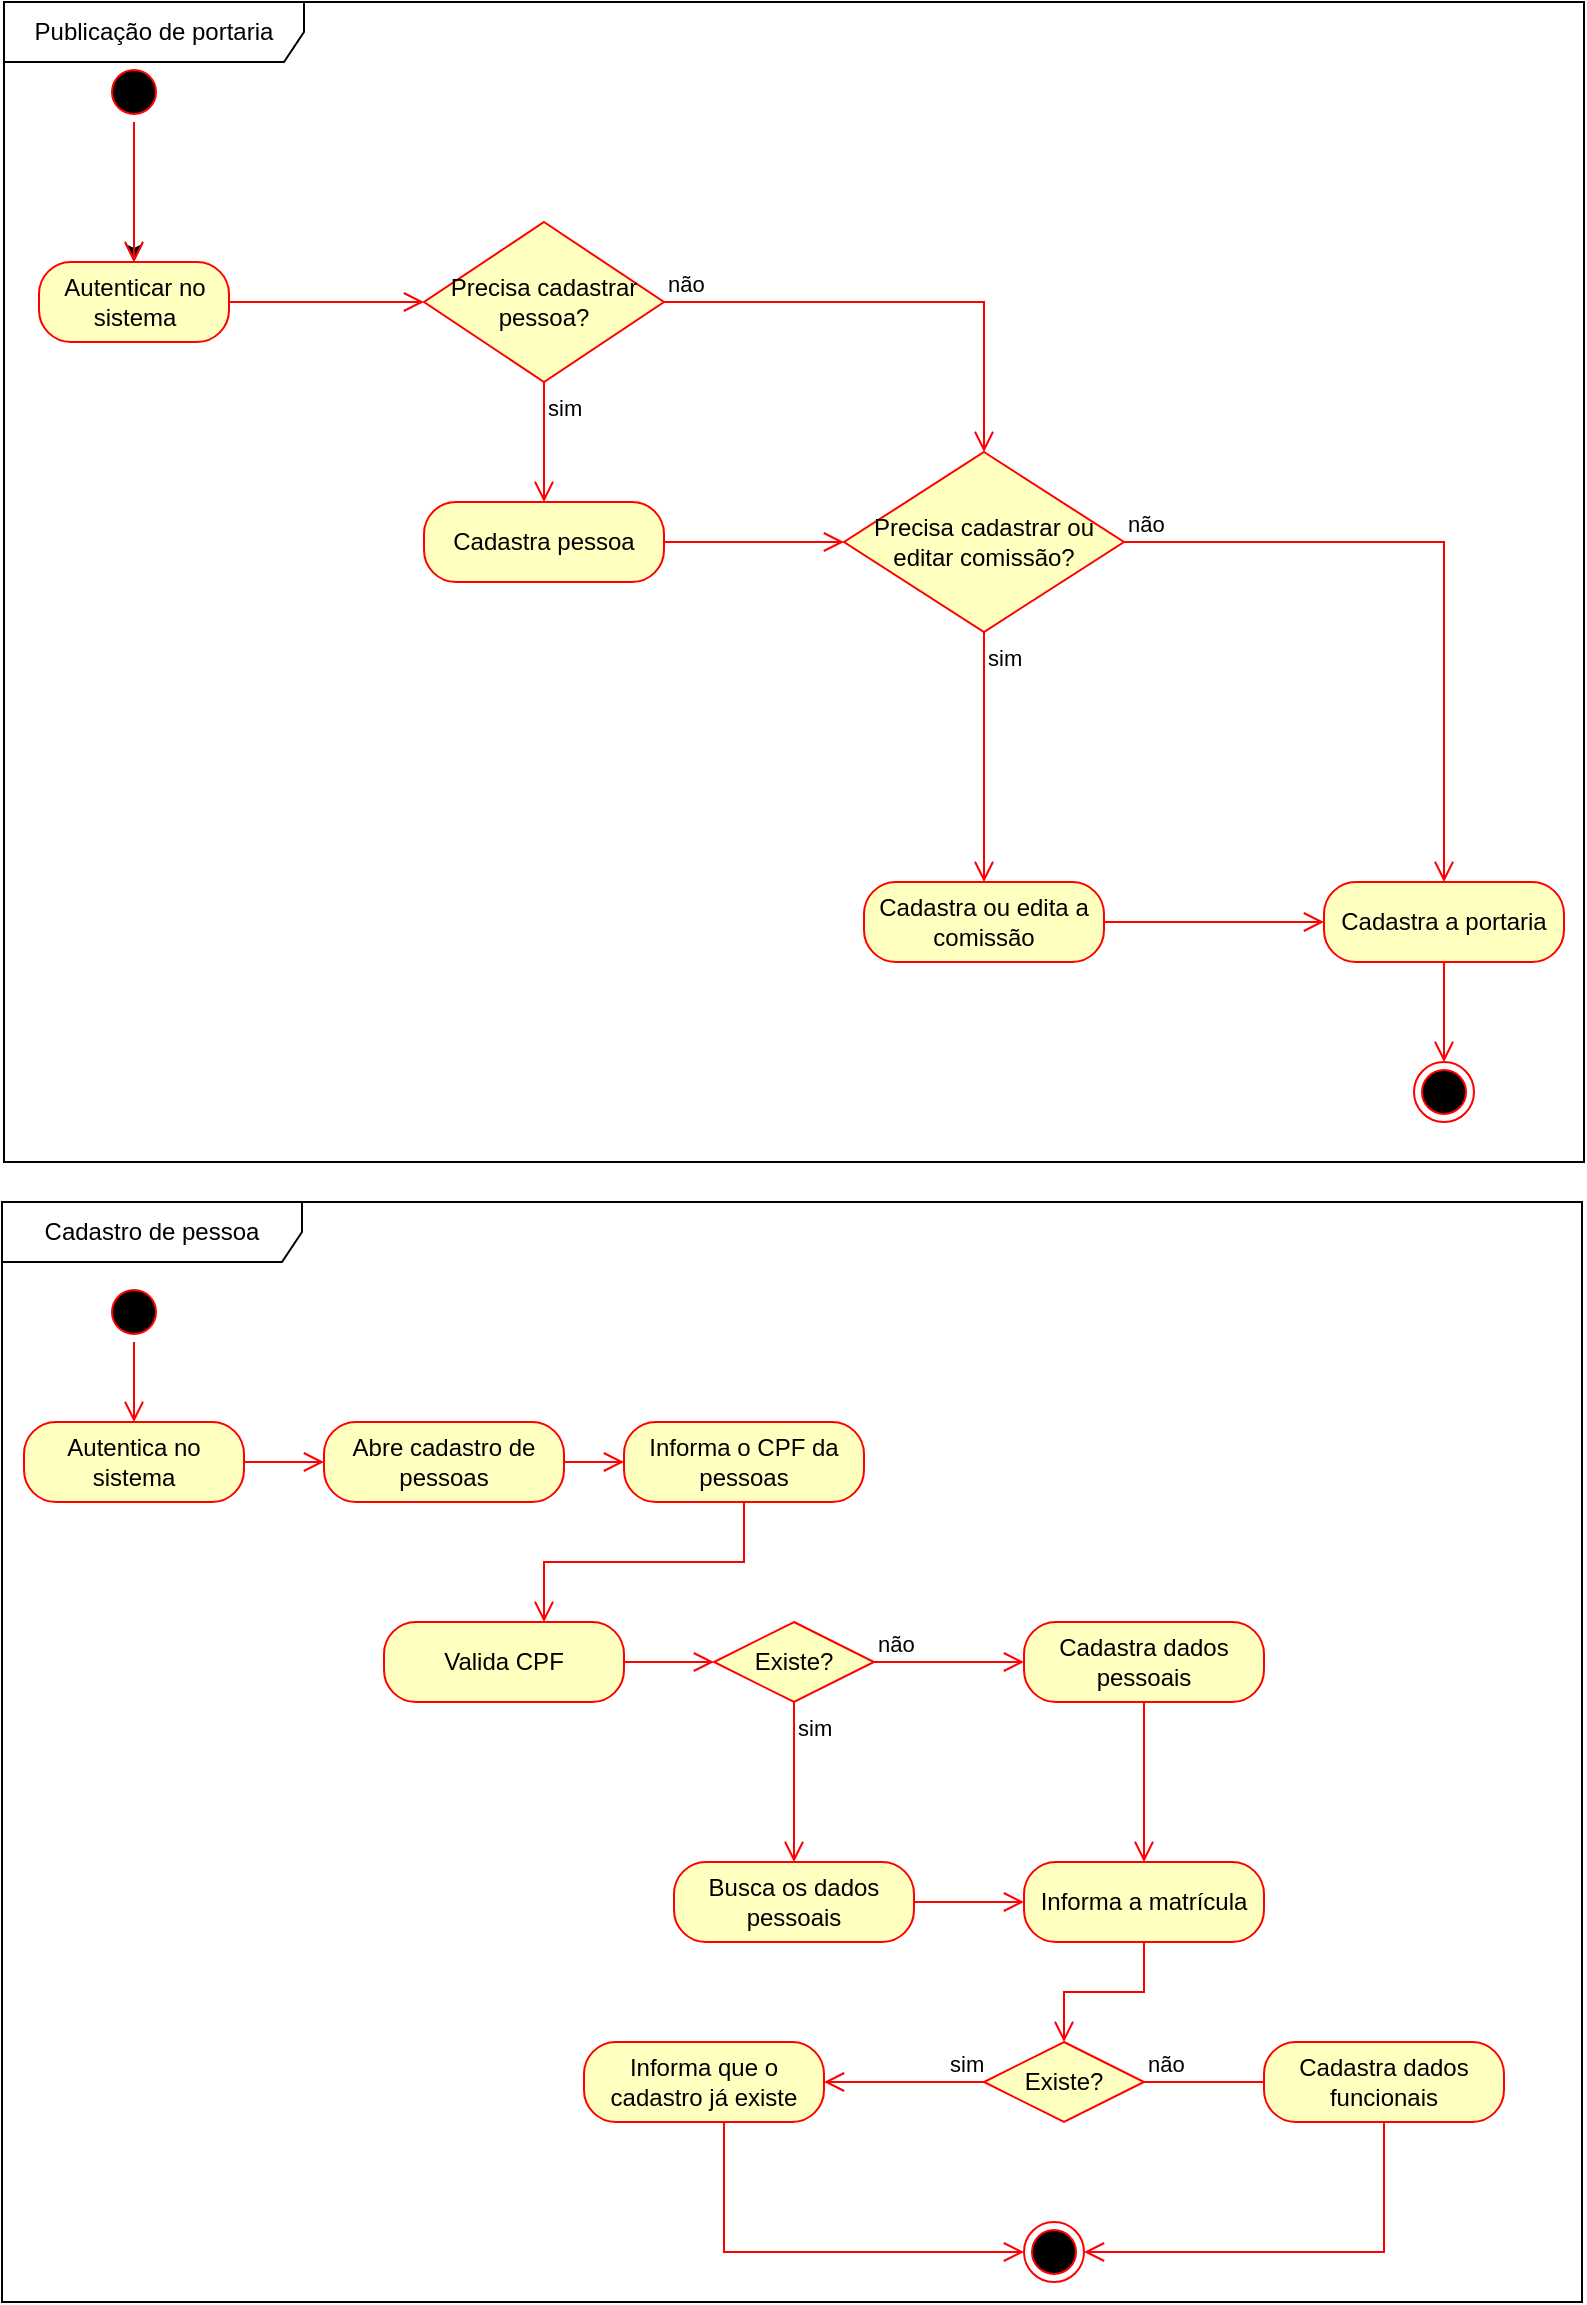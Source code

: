 <mxfile version="24.7.8">
  <diagram name="Página-1" id="c0ky9KlxzgWNIdDqHxNk">
    <mxGraphModel grid="0" page="1" gridSize="10" guides="1" tooltips="1" connect="1" arrows="1" fold="1" pageScale="1" pageWidth="827" pageHeight="1169" math="0" shadow="0">
      <root>
        <mxCell id="0" />
        <mxCell id="1" parent="0" />
        <mxCell id="BtgRNjHOx2P2itInw6qk-26" value="" style="edgeStyle=orthogonalEdgeStyle;rounded=0;orthogonalLoop=1;jettySize=auto;html=1;" edge="1" parent="1" source="BtgRNjHOx2P2itInw6qk-1" target="BtgRNjHOx2P2itInw6qk-10">
          <mxGeometry relative="1" as="geometry" />
        </mxCell>
        <mxCell id="BtgRNjHOx2P2itInw6qk-1" value="" style="ellipse;html=1;shape=startState;fillColor=#000000;strokeColor=#ff0000;" vertex="1" parent="1">
          <mxGeometry x="70" y="40" width="30" height="30" as="geometry" />
        </mxCell>
        <mxCell id="BtgRNjHOx2P2itInw6qk-2" value="" style="edgeStyle=orthogonalEdgeStyle;html=1;verticalAlign=bottom;endArrow=open;endSize=8;strokeColor=#ff0000;rounded=0;" edge="1" parent="1" source="BtgRNjHOx2P2itInw6qk-1" target="BtgRNjHOx2P2itInw6qk-10">
          <mxGeometry relative="1" as="geometry">
            <mxPoint x="85" y="130" as="targetPoint" />
          </mxGeometry>
        </mxCell>
        <mxCell id="BtgRNjHOx2P2itInw6qk-7" value="Precisa cadastrar pessoa?" style="rhombus;whiteSpace=wrap;html=1;fontColor=#000000;fillColor=#ffffc0;strokeColor=#ff0000;" vertex="1" parent="1">
          <mxGeometry x="230" y="120" width="120" height="80" as="geometry" />
        </mxCell>
        <mxCell id="BtgRNjHOx2P2itInw6qk-8" value="não" style="edgeStyle=orthogonalEdgeStyle;html=1;align=left;verticalAlign=bottom;endArrow=open;endSize=8;strokeColor=#ff0000;rounded=0;" edge="1" parent="1" source="BtgRNjHOx2P2itInw6qk-7" target="BtgRNjHOx2P2itInw6qk-13">
          <mxGeometry x="-1" relative="1" as="geometry">
            <mxPoint x="250" y="260" as="targetPoint" />
          </mxGeometry>
        </mxCell>
        <mxCell id="BtgRNjHOx2P2itInw6qk-9" value="sim" style="edgeStyle=orthogonalEdgeStyle;html=1;align=left;verticalAlign=top;endArrow=open;endSize=8;strokeColor=#ff0000;rounded=0;" edge="1" parent="1" source="BtgRNjHOx2P2itInw6qk-7" target="BtgRNjHOx2P2itInw6qk-16">
          <mxGeometry x="-1" relative="1" as="geometry">
            <mxPoint x="85" y="430" as="targetPoint" />
          </mxGeometry>
        </mxCell>
        <mxCell id="BtgRNjHOx2P2itInw6qk-10" value="Autenticar no sistema" style="rounded=1;whiteSpace=wrap;html=1;arcSize=40;fontColor=#000000;fillColor=#ffffc0;strokeColor=#ff0000;" vertex="1" parent="1">
          <mxGeometry x="37.5" y="140" width="95" height="40" as="geometry" />
        </mxCell>
        <mxCell id="BtgRNjHOx2P2itInw6qk-11" value="" style="edgeStyle=orthogonalEdgeStyle;html=1;verticalAlign=bottom;endArrow=open;endSize=8;strokeColor=#ff0000;rounded=0;" edge="1" parent="1" source="BtgRNjHOx2P2itInw6qk-10" target="BtgRNjHOx2P2itInw6qk-7">
          <mxGeometry relative="1" as="geometry">
            <mxPoint x="280" y="420" as="targetPoint" />
            <mxPoint x="230" y="200" as="sourcePoint" />
          </mxGeometry>
        </mxCell>
        <mxCell id="BtgRNjHOx2P2itInw6qk-13" value="Precisa cadastrar ou editar comissão?" style="rhombus;whiteSpace=wrap;html=1;fontColor=#000000;fillColor=#ffffc0;strokeColor=#ff0000;" vertex="1" parent="1">
          <mxGeometry x="440" y="235" width="140" height="90" as="geometry" />
        </mxCell>
        <mxCell id="BtgRNjHOx2P2itInw6qk-14" value="&lt;div&gt;não&lt;/div&gt;" style="edgeStyle=orthogonalEdgeStyle;html=1;align=left;verticalAlign=bottom;endArrow=open;endSize=8;strokeColor=#ff0000;rounded=0;" edge="1" parent="1" source="BtgRNjHOx2P2itInw6qk-13" target="BtgRNjHOx2P2itInw6qk-20">
          <mxGeometry x="-1" relative="1" as="geometry">
            <mxPoint x="439.99" y="470" as="targetPoint" />
          </mxGeometry>
        </mxCell>
        <mxCell id="BtgRNjHOx2P2itInw6qk-15" value="sim" style="edgeStyle=orthogonalEdgeStyle;html=1;align=left;verticalAlign=top;endArrow=open;endSize=8;strokeColor=#ff0000;rounded=0;" edge="1" parent="1" source="BtgRNjHOx2P2itInw6qk-13" target="BtgRNjHOx2P2itInw6qk-18">
          <mxGeometry x="-1" relative="1" as="geometry">
            <mxPoint x="360" y="520" as="targetPoint" />
          </mxGeometry>
        </mxCell>
        <mxCell id="BtgRNjHOx2P2itInw6qk-16" value="Cadastra pessoa" style="rounded=1;whiteSpace=wrap;html=1;arcSize=40;fontColor=#000000;fillColor=#ffffc0;strokeColor=#ff0000;" vertex="1" parent="1">
          <mxGeometry x="230" y="260" width="120" height="40" as="geometry" />
        </mxCell>
        <mxCell id="BtgRNjHOx2P2itInw6qk-17" value="" style="edgeStyle=orthogonalEdgeStyle;html=1;verticalAlign=bottom;endArrow=open;endSize=8;strokeColor=#ff0000;rounded=0;" edge="1" parent="1" source="BtgRNjHOx2P2itInw6qk-16" target="BtgRNjHOx2P2itInw6qk-13">
          <mxGeometry relative="1" as="geometry">
            <mxPoint x="72.5" y="580" as="targetPoint" />
          </mxGeometry>
        </mxCell>
        <mxCell id="BtgRNjHOx2P2itInw6qk-18" value="Cadastra ou edita a comissão" style="rounded=1;whiteSpace=wrap;html=1;arcSize=40;fontColor=#000000;fillColor=#ffffc0;strokeColor=#ff0000;" vertex="1" parent="1">
          <mxGeometry x="450" y="450" width="120" height="40" as="geometry" />
        </mxCell>
        <mxCell id="BtgRNjHOx2P2itInw6qk-19" value="" style="edgeStyle=orthogonalEdgeStyle;html=1;verticalAlign=bottom;endArrow=open;endSize=8;strokeColor=#ff0000;rounded=0;" edge="1" parent="1" source="BtgRNjHOx2P2itInw6qk-18" target="BtgRNjHOx2P2itInw6qk-20">
          <mxGeometry relative="1" as="geometry">
            <mxPoint x="440" y="620" as="targetPoint" />
          </mxGeometry>
        </mxCell>
        <mxCell id="BtgRNjHOx2P2itInw6qk-20" value="Cadastra a portaria" style="rounded=1;whiteSpace=wrap;html=1;arcSize=40;fontColor=#000000;fillColor=#ffffc0;strokeColor=#ff0000;" vertex="1" parent="1">
          <mxGeometry x="680" y="450" width="120" height="40" as="geometry" />
        </mxCell>
        <mxCell id="BtgRNjHOx2P2itInw6qk-21" value="" style="edgeStyle=orthogonalEdgeStyle;html=1;verticalAlign=bottom;endArrow=open;endSize=8;strokeColor=#ff0000;rounded=0;" edge="1" parent="1" source="BtgRNjHOx2P2itInw6qk-20" target="BtgRNjHOx2P2itInw6qk-23">
          <mxGeometry relative="1" as="geometry">
            <mxPoint x="640" y="440" as="targetPoint" />
          </mxGeometry>
        </mxCell>
        <mxCell id="BtgRNjHOx2P2itInw6qk-23" value="" style="ellipse;html=1;shape=endState;fillColor=#000000;strokeColor=#ff0000;" vertex="1" parent="1">
          <mxGeometry x="725.0" y="540" width="30" height="30" as="geometry" />
        </mxCell>
        <mxCell id="BtgRNjHOx2P2itInw6qk-24" value="Publicação de portaria" style="shape=umlFrame;whiteSpace=wrap;html=1;pointerEvents=0;width=150;height=30;" vertex="1" parent="1">
          <mxGeometry x="20" y="10" width="790" height="580" as="geometry" />
        </mxCell>
        <mxCell id="BtgRNjHOx2P2itInw6qk-25" value="Cadastro de pessoa" style="shape=umlFrame;whiteSpace=wrap;html=1;pointerEvents=0;width=150;height=30;" vertex="1" parent="1">
          <mxGeometry x="19" y="610" width="790" height="550" as="geometry" />
        </mxCell>
        <mxCell id="BtgRNjHOx2P2itInw6qk-29" value="" style="ellipse;html=1;shape=startState;fillColor=#000000;strokeColor=#ff0000;" vertex="1" parent="1">
          <mxGeometry x="70" y="650" width="30" height="30" as="geometry" />
        </mxCell>
        <mxCell id="BtgRNjHOx2P2itInw6qk-30" value="" style="edgeStyle=orthogonalEdgeStyle;html=1;verticalAlign=bottom;endArrow=open;endSize=8;strokeColor=#ff0000;rounded=0;" edge="1" parent="1" source="BtgRNjHOx2P2itInw6qk-29" target="BtgRNjHOx2P2itInw6qk-31">
          <mxGeometry relative="1" as="geometry">
            <mxPoint x="85" y="740" as="targetPoint" />
          </mxGeometry>
        </mxCell>
        <mxCell id="BtgRNjHOx2P2itInw6qk-31" value="Autentica no sistema" style="rounded=1;whiteSpace=wrap;html=1;arcSize=40;fontColor=#000000;fillColor=#ffffc0;strokeColor=#ff0000;" vertex="1" parent="1">
          <mxGeometry x="30" y="720" width="110" height="40" as="geometry" />
        </mxCell>
        <mxCell id="BtgRNjHOx2P2itInw6qk-33" value="Abre cadastro de pessoas" style="rounded=1;whiteSpace=wrap;html=1;arcSize=40;fontColor=#000000;fillColor=#ffffc0;strokeColor=#ff0000;" vertex="1" parent="1">
          <mxGeometry x="180" y="720" width="120" height="40" as="geometry" />
        </mxCell>
        <mxCell id="BtgRNjHOx2P2itInw6qk-34" value="" style="edgeStyle=orthogonalEdgeStyle;html=1;verticalAlign=bottom;endArrow=open;endSize=8;strokeColor=#ff0000;rounded=0;" edge="1" parent="1" source="BtgRNjHOx2P2itInw6qk-33" target="BtgRNjHOx2P2itInw6qk-36">
          <mxGeometry relative="1" as="geometry">
            <mxPoint x="260" y="870" as="targetPoint" />
          </mxGeometry>
        </mxCell>
        <mxCell id="BtgRNjHOx2P2itInw6qk-35" value="" style="edgeStyle=orthogonalEdgeStyle;html=1;verticalAlign=bottom;endArrow=open;endSize=8;strokeColor=#ff0000;rounded=0;" edge="1" parent="1" source="BtgRNjHOx2P2itInw6qk-31" target="BtgRNjHOx2P2itInw6qk-33">
          <mxGeometry relative="1" as="geometry">
            <mxPoint x="115" y="730" as="targetPoint" />
            <mxPoint x="95" y="690" as="sourcePoint" />
          </mxGeometry>
        </mxCell>
        <mxCell id="BtgRNjHOx2P2itInw6qk-36" value="Informa o CPF da pessoas" style="rounded=1;whiteSpace=wrap;html=1;arcSize=40;fontColor=#000000;fillColor=#ffffc0;strokeColor=#ff0000;" vertex="1" parent="1">
          <mxGeometry x="330" y="720" width="120" height="40" as="geometry" />
        </mxCell>
        <mxCell id="BtgRNjHOx2P2itInw6qk-37" value="Existe?" style="rhombus;whiteSpace=wrap;html=1;fontColor=#000000;fillColor=#ffffc0;strokeColor=#ff0000;" vertex="1" parent="1">
          <mxGeometry x="375" y="820" width="80" height="40" as="geometry" />
        </mxCell>
        <mxCell id="BtgRNjHOx2P2itInw6qk-38" value="não" style="edgeStyle=orthogonalEdgeStyle;html=1;align=left;verticalAlign=bottom;endArrow=open;endSize=8;strokeColor=#ff0000;rounded=0;" edge="1" parent="1" source="BtgRNjHOx2P2itInw6qk-37" target="BtgRNjHOx2P2itInw6qk-41">
          <mxGeometry x="-1" relative="1" as="geometry">
            <mxPoint x="580" y="880" as="targetPoint" />
          </mxGeometry>
        </mxCell>
        <mxCell id="BtgRNjHOx2P2itInw6qk-41" value="Cadastra dados pessoais" style="rounded=1;whiteSpace=wrap;html=1;arcSize=40;fontColor=#000000;fillColor=#ffffc0;strokeColor=#ff0000;" vertex="1" parent="1">
          <mxGeometry x="530" y="820" width="120" height="40" as="geometry" />
        </mxCell>
        <mxCell id="BtgRNjHOx2P2itInw6qk-42" value="" style="edgeStyle=orthogonalEdgeStyle;html=1;verticalAlign=bottom;endArrow=open;endSize=8;strokeColor=#ff0000;rounded=0;" edge="1" parent="1" source="BtgRNjHOx2P2itInw6qk-41" target="BtgRNjHOx2P2itInw6qk-49">
          <mxGeometry relative="1" as="geometry">
            <mxPoint x="590" y="960" as="targetPoint" />
          </mxGeometry>
        </mxCell>
        <mxCell id="BtgRNjHOx2P2itInw6qk-43" value="" style="edgeStyle=orthogonalEdgeStyle;html=1;verticalAlign=bottom;endArrow=open;endSize=8;strokeColor=#ff0000;rounded=0;" edge="1" parent="1" source="BtgRNjHOx2P2itInw6qk-36" target="BtgRNjHOx2P2itInw6qk-54">
          <mxGeometry relative="1" as="geometry">
            <mxPoint x="390" y="750" as="targetPoint" />
            <mxPoint x="320" y="750" as="sourcePoint" />
            <Array as="points">
              <mxPoint x="390" y="790" />
              <mxPoint x="290" y="790" />
            </Array>
          </mxGeometry>
        </mxCell>
        <mxCell id="BtgRNjHOx2P2itInw6qk-49" value="Informa a matrícula" style="rounded=1;whiteSpace=wrap;html=1;arcSize=40;fontColor=#000000;fillColor=#ffffc0;strokeColor=#ff0000;" vertex="1" parent="1">
          <mxGeometry x="530" y="940" width="120" height="40" as="geometry" />
        </mxCell>
        <mxCell id="BtgRNjHOx2P2itInw6qk-54" value="Valida CPF" style="rounded=1;whiteSpace=wrap;html=1;arcSize=40;fontColor=#000000;fillColor=#ffffc0;strokeColor=#ff0000;" vertex="1" parent="1">
          <mxGeometry x="210" y="820" width="120" height="40" as="geometry" />
        </mxCell>
        <mxCell id="BtgRNjHOx2P2itInw6qk-55" value="" style="edgeStyle=orthogonalEdgeStyle;html=1;verticalAlign=bottom;endArrow=open;endSize=8;strokeColor=#ff0000;rounded=0;" edge="1" parent="1" source="BtgRNjHOx2P2itInw6qk-54" target="BtgRNjHOx2P2itInw6qk-37">
          <mxGeometry relative="1" as="geometry">
            <mxPoint x="520" y="820" as="targetPoint" />
          </mxGeometry>
        </mxCell>
        <mxCell id="BtgRNjHOx2P2itInw6qk-56" value="sim" style="edgeStyle=orthogonalEdgeStyle;html=1;align=left;verticalAlign=top;endArrow=open;endSize=8;strokeColor=#ff0000;rounded=0;" edge="1" parent="1" source="BtgRNjHOx2P2itInw6qk-37" target="BtgRNjHOx2P2itInw6qk-70">
          <mxGeometry x="-1" relative="1" as="geometry">
            <mxPoint x="420" y="854.74" as="targetPoint" />
            <mxPoint x="310" y="1004.74" as="sourcePoint" />
            <Array as="points" />
          </mxGeometry>
        </mxCell>
        <mxCell id="BtgRNjHOx2P2itInw6qk-57" value="Existe?" style="rhombus;whiteSpace=wrap;html=1;fontColor=#000000;fillColor=#ffffc0;strokeColor=#ff0000;" vertex="1" parent="1">
          <mxGeometry x="510" y="1030" width="80" height="40" as="geometry" />
        </mxCell>
        <mxCell id="BtgRNjHOx2P2itInw6qk-58" value="não" style="edgeStyle=orthogonalEdgeStyle;html=1;align=left;verticalAlign=bottom;endArrow=open;endSize=8;strokeColor=#ff0000;rounded=0;" edge="1" parent="1" source="BtgRNjHOx2P2itInw6qk-57">
          <mxGeometry x="-1" relative="1" as="geometry">
            <mxPoint x="670" y="1050" as="targetPoint" />
          </mxGeometry>
        </mxCell>
        <mxCell id="BtgRNjHOx2P2itInw6qk-59" value="sim" style="edgeStyle=orthogonalEdgeStyle;html=1;align=left;verticalAlign=top;endArrow=open;endSize=8;strokeColor=#ff0000;rounded=0;" edge="1" parent="1">
          <mxGeometry x="-0.525" y="-22" relative="1" as="geometry">
            <mxPoint x="430" y="1050" as="targetPoint" />
            <mxPoint x="510" y="1050" as="sourcePoint" />
            <mxPoint as="offset" />
          </mxGeometry>
        </mxCell>
        <mxCell id="BtgRNjHOx2P2itInw6qk-60" value="" style="edgeStyle=orthogonalEdgeStyle;html=1;verticalAlign=bottom;endArrow=open;endSize=8;strokeColor=#ff0000;rounded=0;" edge="1" parent="1" source="BtgRNjHOx2P2itInw6qk-49" target="BtgRNjHOx2P2itInw6qk-57">
          <mxGeometry relative="1" as="geometry">
            <mxPoint x="560" y="950" as="targetPoint" />
            <mxPoint x="560" y="870" as="sourcePoint" />
          </mxGeometry>
        </mxCell>
        <mxCell id="BtgRNjHOx2P2itInw6qk-62" value="Cadastra dados funcionais" style="rounded=1;whiteSpace=wrap;html=1;arcSize=40;fontColor=#000000;fillColor=#ffffc0;strokeColor=#ff0000;" vertex="1" parent="1">
          <mxGeometry x="650" y="1030" width="120" height="40" as="geometry" />
        </mxCell>
        <mxCell id="BtgRNjHOx2P2itInw6qk-63" value="" style="edgeStyle=orthogonalEdgeStyle;html=1;verticalAlign=bottom;endArrow=open;endSize=8;strokeColor=#ff0000;rounded=0;entryX=1;entryY=0.5;entryDx=0;entryDy=0;" edge="1" parent="1" source="BtgRNjHOx2P2itInw6qk-62" target="BtgRNjHOx2P2itInw6qk-72">
          <mxGeometry relative="1" as="geometry">
            <mxPoint x="730" y="1130" as="targetPoint" />
            <Array as="points">
              <mxPoint x="710" y="1135" />
            </Array>
          </mxGeometry>
        </mxCell>
        <mxCell id="BtgRNjHOx2P2itInw6qk-67" value="Informa que o cadastro já existe" style="rounded=1;whiteSpace=wrap;html=1;arcSize=40;fontColor=#000000;fillColor=#ffffc0;strokeColor=#ff0000;" vertex="1" parent="1">
          <mxGeometry x="310" y="1030" width="120" height="40" as="geometry" />
        </mxCell>
        <mxCell id="BtgRNjHOx2P2itInw6qk-70" value="Busca os dados pessoais" style="rounded=1;whiteSpace=wrap;html=1;arcSize=40;fontColor=#000000;fillColor=#ffffc0;strokeColor=#ff0000;" vertex="1" parent="1">
          <mxGeometry x="355" y="940" width="120" height="40" as="geometry" />
        </mxCell>
        <mxCell id="BtgRNjHOx2P2itInw6qk-71" value="" style="edgeStyle=orthogonalEdgeStyle;html=1;verticalAlign=bottom;endArrow=open;endSize=8;strokeColor=#ff0000;rounded=0;" edge="1" parent="1" source="BtgRNjHOx2P2itInw6qk-70" target="BtgRNjHOx2P2itInw6qk-49">
          <mxGeometry relative="1" as="geometry">
            <mxPoint x="230" y="1030" as="targetPoint" />
          </mxGeometry>
        </mxCell>
        <mxCell id="BtgRNjHOx2P2itInw6qk-72" value="" style="ellipse;html=1;shape=endState;fillColor=#000000;strokeColor=#ff0000;" vertex="1" parent="1">
          <mxGeometry x="530" y="1120" width="30" height="30" as="geometry" />
        </mxCell>
        <mxCell id="BtgRNjHOx2P2itInw6qk-73" value="" style="edgeStyle=orthogonalEdgeStyle;html=1;verticalAlign=bottom;endArrow=open;endSize=8;strokeColor=#ff0000;rounded=0;" edge="1" parent="1" source="BtgRNjHOx2P2itInw6qk-67" target="BtgRNjHOx2P2itInw6qk-72">
          <mxGeometry relative="1" as="geometry">
            <mxPoint x="519" y="1140" as="targetPoint" />
            <Array as="points">
              <mxPoint x="380" y="1135" />
            </Array>
            <mxPoint x="720" y="1080" as="sourcePoint" />
          </mxGeometry>
        </mxCell>
      </root>
    </mxGraphModel>
  </diagram>
</mxfile>
